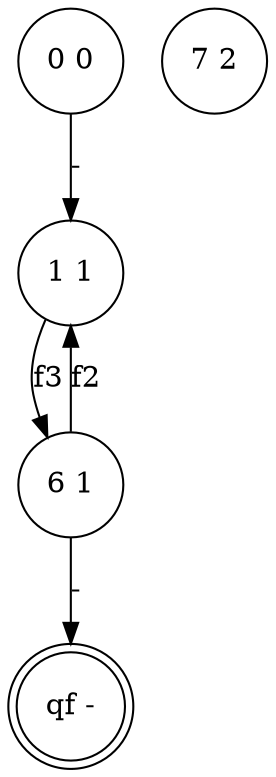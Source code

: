 digraph 3 {
	"1 1" [shape=circle]
	"6 1" [shape=circle]
	"qf -" [shape=doublecircle]
	"0 0" [shape=circle]
	"7 2" [shape=circle]
	"0 0" -> "1 1" [label="-"]
	"1 1" -> "6 1" [label=f3]
	"6 1" -> "1 1" [label=f2]
	"6 1" -> "qf -" [label="-"]
}
